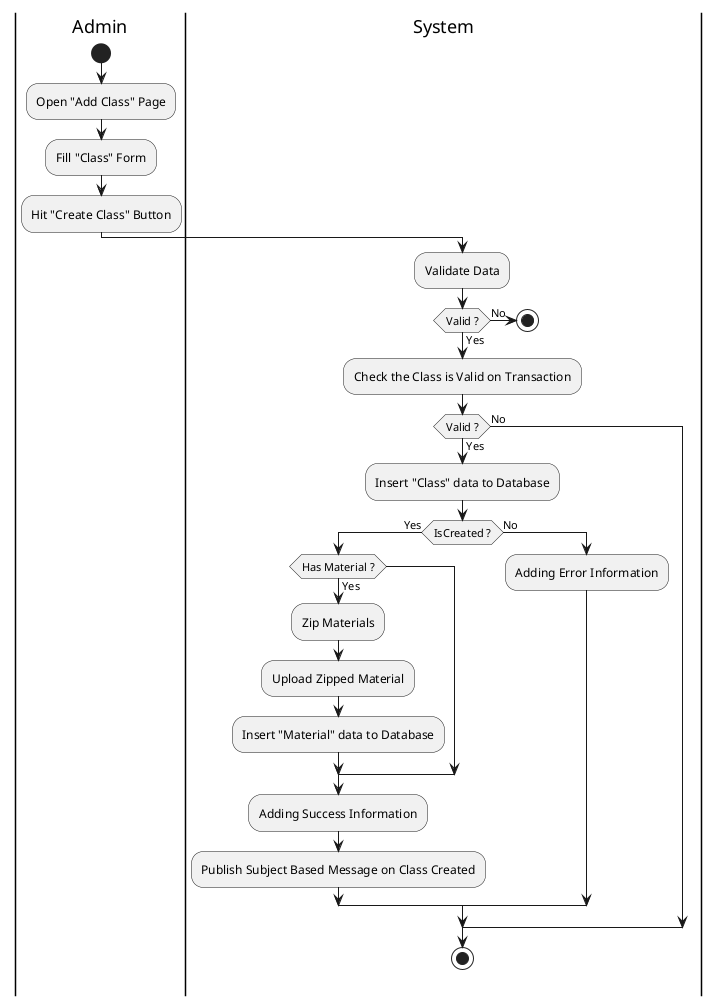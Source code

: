 @startuml CreateClass

skinparam ConditionEndStyle hline
skinparam Monochrome true
skinparam Shadowing false

|Admin|
start
:Open "Add Class" Page;
:Fill "Class" Form;
:Hit "Create Class" Button;

|System|
:Validate Data;
if (Valid ?) then (Yes)
    :Check the Class is Valid on Transaction;

    if (Valid ?) then (Yes)

        :Insert "Class" data to Database;
        if (IsCreated ?) then (Yes)
            if (Has Material ?) then (Yes)
                :Zip Materials;
                :Upload Zipped Material;
                :Insert "Material" data to Database;
            endif
            :Adding Success Information;
            :Publish Subject Based Message on Class Created;
        else (No)
            :Adding Error Information;
        endif
    else (No)
    endif
    stop
else (No)
    stop
endif

@enduml